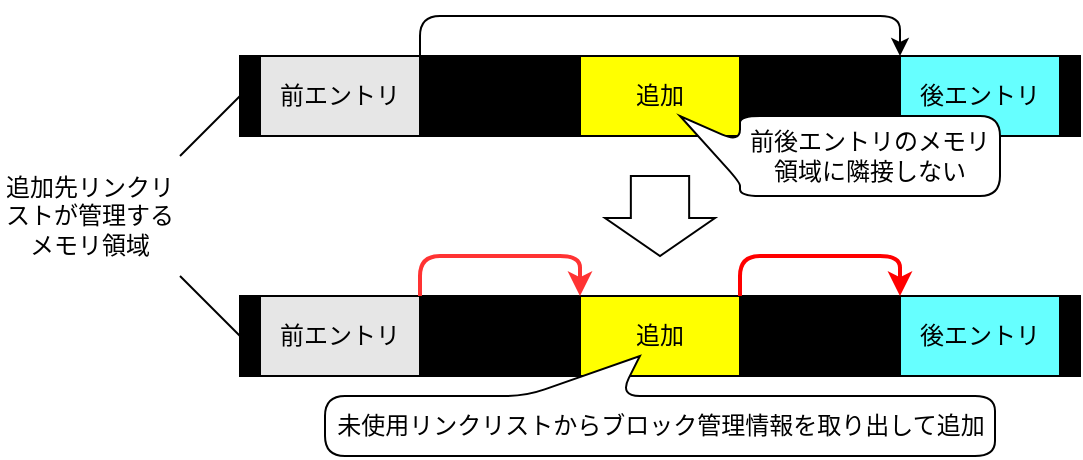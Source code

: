 <mxfile version="13.8.8" type="device"><diagram id="OWiCJ5u_b008K-iCoCYX" name="ページ1"><mxGraphModel dx="1422" dy="743" grid="1" gridSize="10" guides="1" tooltips="1" connect="1" arrows="1" fold="1" page="1" pageScale="1" pageWidth="827" pageHeight="1169" math="0" shadow="0"><root><mxCell id="0"/><mxCell id="1" parent="0"/><mxCell id="pvyC2LYHRIclgO1RKelv-1" value="" style="rounded=0;whiteSpace=wrap;html=1;fillColor=#000000;" parent="1" vertex="1"><mxGeometry x="190" y="400" width="420" height="40" as="geometry"/></mxCell><mxCell id="pvyC2LYHRIclgO1RKelv-2" value="追加先リンクリストが管理するメモリ領域" style="text;html=1;strokeColor=none;fillColor=none;align=center;verticalAlign=middle;whiteSpace=wrap;rounded=0;" parent="1" vertex="1"><mxGeometry x="70" y="450" width="90" height="60" as="geometry"/></mxCell><mxCell id="pvyC2LYHRIclgO1RKelv-3" value="後エントリ" style="rounded=0;whiteSpace=wrap;html=1;fillColor=#66FFFF;" parent="1" vertex="1"><mxGeometry x="520" y="400" width="80" height="40" as="geometry"/></mxCell><mxCell id="pvyC2LYHRIclgO1RKelv-4" value="追加" style="rounded=0;whiteSpace=wrap;html=1;fillColor=#FFFF00;" parent="1" vertex="1"><mxGeometry x="360" y="400" width="80" height="40" as="geometry"/></mxCell><mxCell id="pvyC2LYHRIclgO1RKelv-5" value="前エントリ" style="rounded=0;whiteSpace=wrap;html=1;fillColor=#E6E6E6;" parent="1" vertex="1"><mxGeometry x="200" y="400" width="80" height="40" as="geometry"/></mxCell><mxCell id="pvyC2LYHRIclgO1RKelv-6" value="" style="endArrow=classic;html=1;exitX=1;exitY=0;exitDx=0;exitDy=0;entryX=0;entryY=0;entryDx=0;entryDy=0;" parent="1" source="pvyC2LYHRIclgO1RKelv-5" target="pvyC2LYHRIclgO1RKelv-3" edge="1"><mxGeometry width="50" height="50" relative="1" as="geometry"><mxPoint x="300" y="370" as="sourcePoint"/><mxPoint x="350" y="320" as="targetPoint"/><Array as="points"><mxPoint x="280" y="380"/><mxPoint x="520" y="380"/></Array></mxGeometry></mxCell><mxCell id="pvyC2LYHRIclgO1RKelv-10" value="前後エントリのメモリ領域に隣接しない" style="shape=callout;whiteSpace=wrap;html=1;perimeter=calloutPerimeter;direction=south;base=20;size=30;position=0.33;fillColor=#FFFFFF;rounded=1;position2=0;" parent="1" vertex="1"><mxGeometry x="410" y="430" width="160" height="40" as="geometry"/></mxCell><mxCell id="pvyC2LYHRIclgO1RKelv-11" value="" style="rounded=0;whiteSpace=wrap;html=1;fillColor=#000000;" parent="1" vertex="1"><mxGeometry x="190" y="520" width="420" height="40" as="geometry"/></mxCell><mxCell id="pvyC2LYHRIclgO1RKelv-12" value="後エントリ" style="rounded=0;whiteSpace=wrap;html=1;fillColor=#66FFFF;" parent="1" vertex="1"><mxGeometry x="520" y="520" width="80" height="40" as="geometry"/></mxCell><mxCell id="pvyC2LYHRIclgO1RKelv-13" value="追加" style="rounded=0;whiteSpace=wrap;html=1;fillColor=#FFFF00;" parent="1" vertex="1"><mxGeometry x="360" y="520" width="80" height="40" as="geometry"/></mxCell><mxCell id="pvyC2LYHRIclgO1RKelv-14" value="前エントリ" style="rounded=0;whiteSpace=wrap;html=1;fillColor=#E6E6E6;" parent="1" vertex="1"><mxGeometry x="200" y="520" width="80" height="40" as="geometry"/></mxCell><mxCell id="pvyC2LYHRIclgO1RKelv-15" value="" style="endArrow=classic;html=1;exitX=1;exitY=0;exitDx=0;exitDy=0;entryX=0;entryY=0;entryDx=0;entryDy=0;strokeWidth=2;strokeColor=#FF3333;" parent="1" source="pvyC2LYHRIclgO1RKelv-14" target="pvyC2LYHRIclgO1RKelv-13" edge="1"><mxGeometry width="50" height="50" relative="1" as="geometry"><mxPoint x="300" y="490" as="sourcePoint"/><mxPoint x="350" y="440" as="targetPoint"/><Array as="points"><mxPoint x="280" y="500"/><mxPoint x="360" y="500"/></Array></mxGeometry></mxCell><mxCell id="pvyC2LYHRIclgO1RKelv-18" value="" style="endArrow=classic;html=1;exitX=1;exitY=0;exitDx=0;exitDy=0;entryX=0;entryY=0;entryDx=0;entryDy=0;strokeColor=#FF0000;strokeWidth=2;" parent="1" edge="1" target="pvyC2LYHRIclgO1RKelv-12" source="pvyC2LYHRIclgO1RKelv-13"><mxGeometry width="50" height="50" relative="1" as="geometry"><mxPoint x="520" y="520" as="sourcePoint"/><mxPoint x="560" y="520" as="targetPoint"/><Array as="points"><mxPoint x="440" y="500"/><mxPoint x="520" y="500"/></Array></mxGeometry></mxCell><mxCell id="pvyC2LYHRIclgO1RKelv-19" value="" style="html=1;shadow=0;dashed=0;align=center;verticalAlign=middle;shape=mxgraph.arrows2.arrow;dy=0.47;dx=19;direction=south;notch=0;rounded=1;fillColor=#FFFFFF;" parent="1" vertex="1"><mxGeometry x="372.5" y="460" width="55" height="40" as="geometry"/></mxCell><mxCell id="pvyC2LYHRIclgO1RKelv-20" value="" style="endArrow=none;html=1;entryX=0;entryY=0.5;entryDx=0;entryDy=0;exitX=1;exitY=0;exitDx=0;exitDy=0;" parent="1" source="pvyC2LYHRIclgO1RKelv-2" target="pvyC2LYHRIclgO1RKelv-1" edge="1"><mxGeometry width="50" height="50" relative="1" as="geometry"><mxPoint x="100" y="560" as="sourcePoint"/><mxPoint x="150" y="510" as="targetPoint"/></mxGeometry></mxCell><mxCell id="pvyC2LYHRIclgO1RKelv-21" value="" style="endArrow=none;html=1;entryX=0;entryY=0.5;entryDx=0;entryDy=0;exitX=1;exitY=1;exitDx=0;exitDy=0;" parent="1" source="pvyC2LYHRIclgO1RKelv-2" target="pvyC2LYHRIclgO1RKelv-11" edge="1"><mxGeometry width="50" height="50" relative="1" as="geometry"><mxPoint x="110" y="580" as="sourcePoint"/><mxPoint x="160" y="530" as="targetPoint"/></mxGeometry></mxCell><mxCell id="pvyC2LYHRIclgO1RKelv-22" value="未使用リンクリストからブロック管理情報を取り出して追加" style="shape=callout;whiteSpace=wrap;html=1;perimeter=calloutPerimeter;direction=west;base=47;size=20;position=0.56;fillColor=#FFFFFF;rounded=1;position2=0.53;" parent="1" vertex="1"><mxGeometry x="232.5" y="550" width="335" height="50" as="geometry"/></mxCell></root></mxGraphModel></diagram></mxfile>